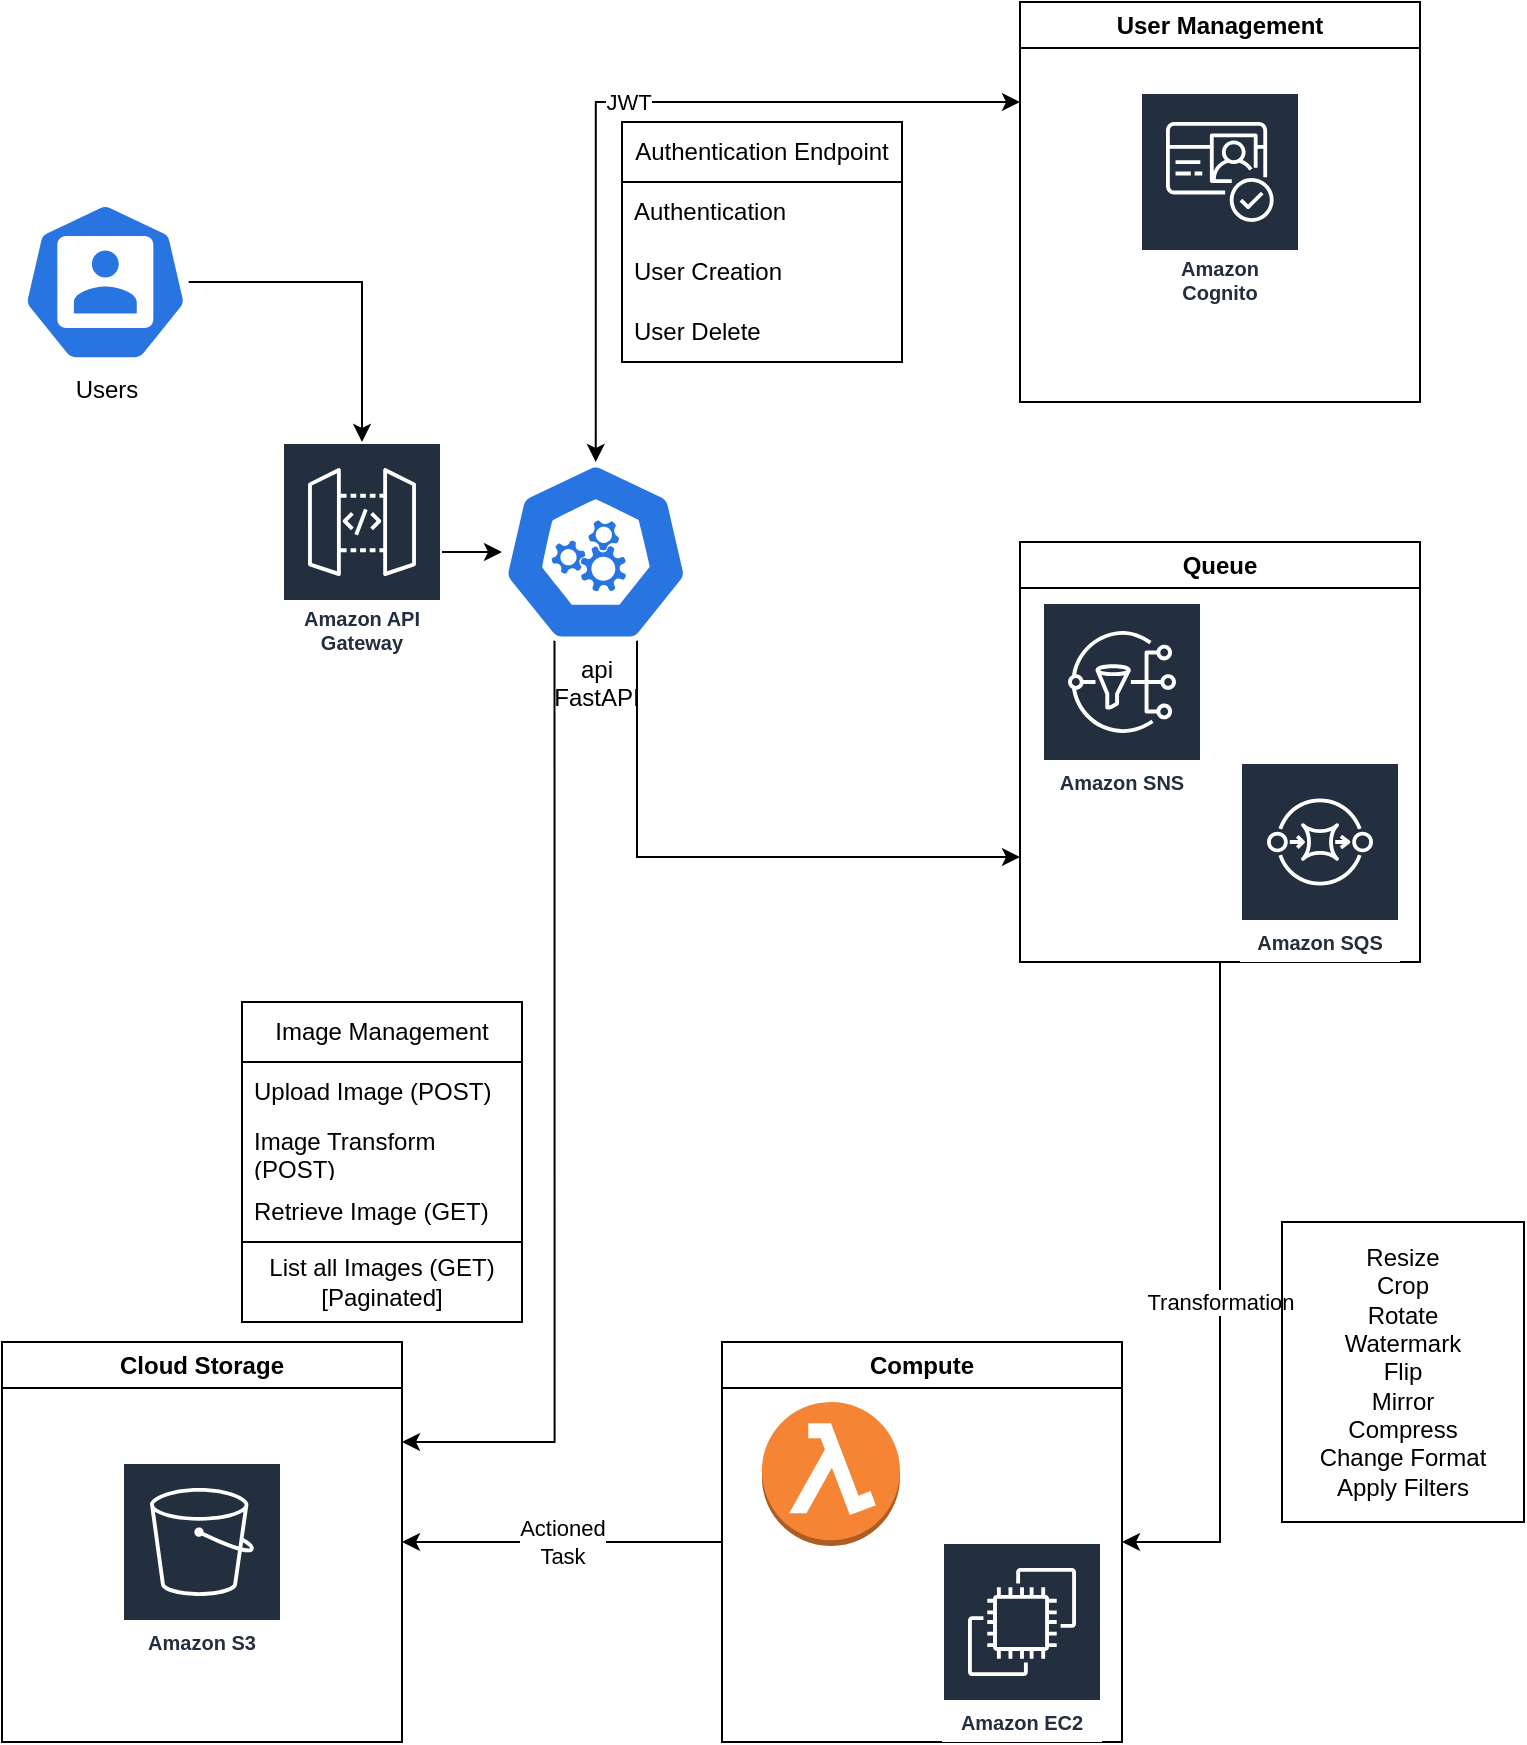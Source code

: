 <mxfile version="24.7.17">
  <diagram name="Page-1" id="X58M6MiDPaJugMH5M7qP">
    <mxGraphModel dx="1100" dy="929" grid="1" gridSize="10" guides="1" tooltips="1" connect="1" arrows="1" fold="1" page="1" pageScale="1" pageWidth="850" pageHeight="1100" math="0" shadow="0">
      <root>
        <mxCell id="0" />
        <mxCell id="1" parent="0" />
        <mxCell id="hINtiIYNp804mXkB7DZi-33" value="" style="edgeStyle=orthogonalEdgeStyle;rounded=0;orthogonalLoop=1;jettySize=auto;html=1;exitX=0.72;exitY=0.99;exitDx=0;exitDy=0;exitPerimeter=0;entryX=0;entryY=0.75;entryDx=0;entryDy=0;" edge="1" parent="1" source="hINtiIYNp804mXkB7DZi-2" target="hINtiIYNp804mXkB7DZi-32">
          <mxGeometry relative="1" as="geometry" />
        </mxCell>
        <mxCell id="hINtiIYNp804mXkB7DZi-36" style="edgeStyle=orthogonalEdgeStyle;rounded=0;orthogonalLoop=1;jettySize=auto;html=1;exitX=0.28;exitY=0.99;exitDx=0;exitDy=0;exitPerimeter=0;entryX=1;entryY=0.25;entryDx=0;entryDy=0;" edge="1" parent="1" source="hINtiIYNp804mXkB7DZi-2" target="hINtiIYNp804mXkB7DZi-28">
          <mxGeometry relative="1" as="geometry" />
        </mxCell>
        <mxCell id="hINtiIYNp804mXkB7DZi-2" value="api&lt;div&gt;FastAPI&lt;/div&gt;" style="aspect=fixed;sketch=0;html=1;dashed=0;whitespace=wrap;verticalLabelPosition=bottom;verticalAlign=top;fillColor=#2875E2;strokeColor=#ffffff;points=[[0.005,0.63,0],[0.1,0.2,0],[0.9,0.2,0],[0.5,0,0],[0.995,0.63,0],[0.72,0.99,0],[0.5,1,0],[0.28,0.99,0]];shape=mxgraph.kubernetes.icon2;prIcon=api" vertex="1" parent="1">
          <mxGeometry x="260" y="240" width="93.75" height="90" as="geometry" />
        </mxCell>
        <mxCell id="hINtiIYNp804mXkB7DZi-44" style="edgeStyle=orthogonalEdgeStyle;rounded=0;orthogonalLoop=1;jettySize=auto;html=1;" edge="1" parent="1" source="hINtiIYNp804mXkB7DZi-3" target="hINtiIYNp804mXkB7DZi-43">
          <mxGeometry relative="1" as="geometry" />
        </mxCell>
        <mxCell id="hINtiIYNp804mXkB7DZi-3" value="Users" style="aspect=fixed;sketch=0;html=1;dashed=0;whitespace=wrap;verticalLabelPosition=bottom;verticalAlign=top;fillColor=#2875E2;strokeColor=#ffffff;points=[[0.005,0.63,0],[0.1,0.2,0],[0.9,0.2,0],[0.5,0,0],[0.995,0.63,0],[0.72,0.99,0],[0.5,1,0],[0.28,0.99,0]];shape=mxgraph.kubernetes.icon2;prIcon=user" vertex="1" parent="1">
          <mxGeometry x="20" y="110" width="83.33" height="80" as="geometry" />
        </mxCell>
        <mxCell id="hINtiIYNp804mXkB7DZi-8" value="JWT" style="edgeStyle=orthogonalEdgeStyle;rounded=0;orthogonalLoop=1;jettySize=auto;html=1;exitX=0.5;exitY=0;exitDx=0;exitDy=0;exitPerimeter=0;startArrow=classic;startFill=1;entryX=0;entryY=0.25;entryDx=0;entryDy=0;" edge="1" parent="1" source="hINtiIYNp804mXkB7DZi-2" target="hINtiIYNp804mXkB7DZi-38">
          <mxGeometry relative="1" as="geometry">
            <mxPoint x="580" y="59" as="targetPoint" />
          </mxGeometry>
        </mxCell>
        <mxCell id="hINtiIYNp804mXkB7DZi-35" value="Actioned&lt;br&gt;Task" style="edgeStyle=orthogonalEdgeStyle;rounded=0;orthogonalLoop=1;jettySize=auto;html=1;exitX=0;exitY=0.5;exitDx=0;exitDy=0;entryX=1;entryY=0.5;entryDx=0;entryDy=0;" edge="1" parent="1" source="hINtiIYNp804mXkB7DZi-9" target="hINtiIYNp804mXkB7DZi-28">
          <mxGeometry relative="1" as="geometry" />
        </mxCell>
        <mxCell id="hINtiIYNp804mXkB7DZi-9" value="Compute" style="swimlane;whiteSpace=wrap;html=1;" vertex="1" parent="1">
          <mxGeometry x="370" y="680" width="200" height="200" as="geometry" />
        </mxCell>
        <mxCell id="hINtiIYNp804mXkB7DZi-10" value="" style="outlineConnect=0;dashed=0;verticalLabelPosition=bottom;verticalAlign=top;align=center;html=1;shape=mxgraph.aws3.lambda_function;fillColor=#F58534;gradientColor=none;" vertex="1" parent="hINtiIYNp804mXkB7DZi-9">
          <mxGeometry x="20" y="30" width="69" height="72" as="geometry" />
        </mxCell>
        <mxCell id="hINtiIYNp804mXkB7DZi-11" value="Amazon EC2" style="sketch=0;outlineConnect=0;fontColor=#232F3E;gradientColor=none;strokeColor=#ffffff;fillColor=#232F3E;dashed=0;verticalLabelPosition=middle;verticalAlign=bottom;align=center;html=1;whiteSpace=wrap;fontSize=10;fontStyle=1;spacing=3;shape=mxgraph.aws4.productIcon;prIcon=mxgraph.aws4.ec2;" vertex="1" parent="hINtiIYNp804mXkB7DZi-9">
          <mxGeometry x="110" y="100" width="80" height="100" as="geometry" />
        </mxCell>
        <mxCell id="hINtiIYNp804mXkB7DZi-12" value="Authentication Endpoint" style="swimlane;fontStyle=0;childLayout=stackLayout;horizontal=1;startSize=30;horizontalStack=0;resizeParent=1;resizeParentMax=0;resizeLast=0;collapsible=1;marginBottom=0;whiteSpace=wrap;html=1;" vertex="1" parent="1">
          <mxGeometry x="320" y="70" width="140" height="120" as="geometry" />
        </mxCell>
        <mxCell id="hINtiIYNp804mXkB7DZi-13" value="Authentication" style="text;strokeColor=none;fillColor=none;align=left;verticalAlign=middle;spacingLeft=4;spacingRight=4;overflow=hidden;points=[[0,0.5],[1,0.5]];portConstraint=eastwest;rotatable=0;whiteSpace=wrap;html=1;" vertex="1" parent="hINtiIYNp804mXkB7DZi-12">
          <mxGeometry y="30" width="140" height="30" as="geometry" />
        </mxCell>
        <mxCell id="hINtiIYNp804mXkB7DZi-14" value="User Creation" style="text;strokeColor=none;fillColor=none;align=left;verticalAlign=middle;spacingLeft=4;spacingRight=4;overflow=hidden;points=[[0,0.5],[1,0.5]];portConstraint=eastwest;rotatable=0;whiteSpace=wrap;html=1;" vertex="1" parent="hINtiIYNp804mXkB7DZi-12">
          <mxGeometry y="60" width="140" height="30" as="geometry" />
        </mxCell>
        <mxCell id="hINtiIYNp804mXkB7DZi-15" value="User Delete" style="text;strokeColor=none;fillColor=none;align=left;verticalAlign=middle;spacingLeft=4;spacingRight=4;overflow=hidden;points=[[0,0.5],[1,0.5]];portConstraint=eastwest;rotatable=0;whiteSpace=wrap;html=1;" vertex="1" parent="hINtiIYNp804mXkB7DZi-12">
          <mxGeometry y="90" width="140" height="30" as="geometry" />
        </mxCell>
        <mxCell id="hINtiIYNp804mXkB7DZi-16" value="Image Management" style="swimlane;fontStyle=0;childLayout=stackLayout;horizontal=1;startSize=30;horizontalStack=0;resizeParent=1;resizeParentMax=0;resizeLast=0;collapsible=1;marginBottom=0;whiteSpace=wrap;html=1;" vertex="1" parent="1">
          <mxGeometry x="130" y="510" width="140" height="120" as="geometry" />
        </mxCell>
        <mxCell id="hINtiIYNp804mXkB7DZi-17" value="Upload Image (POST)" style="text;strokeColor=none;fillColor=none;align=left;verticalAlign=middle;spacingLeft=4;spacingRight=4;overflow=hidden;points=[[0,0.5],[1,0.5]];portConstraint=eastwest;rotatable=0;whiteSpace=wrap;html=1;" vertex="1" parent="hINtiIYNp804mXkB7DZi-16">
          <mxGeometry y="30" width="140" height="30" as="geometry" />
        </mxCell>
        <mxCell id="hINtiIYNp804mXkB7DZi-18" value="Image Transform (POST)" style="text;strokeColor=none;fillColor=none;align=left;verticalAlign=middle;spacingLeft=4;spacingRight=4;overflow=hidden;points=[[0,0.5],[1,0.5]];portConstraint=eastwest;rotatable=0;whiteSpace=wrap;html=1;" vertex="1" parent="hINtiIYNp804mXkB7DZi-16">
          <mxGeometry y="60" width="140" height="30" as="geometry" />
        </mxCell>
        <mxCell id="hINtiIYNp804mXkB7DZi-19" value="Retrieve Image (GET)" style="text;strokeColor=none;fillColor=none;align=left;verticalAlign=middle;spacingLeft=4;spacingRight=4;overflow=hidden;points=[[0,0.5],[1,0.5]];portConstraint=eastwest;rotatable=0;whiteSpace=wrap;html=1;" vertex="1" parent="hINtiIYNp804mXkB7DZi-16">
          <mxGeometry y="90" width="140" height="30" as="geometry" />
        </mxCell>
        <mxCell id="hINtiIYNp804mXkB7DZi-25" value="List all Images (GET)&lt;div&gt;[Paginated]&lt;/div&gt;" style="rounded=0;whiteSpace=wrap;html=1;" vertex="1" parent="1">
          <mxGeometry x="130" y="630" width="140" height="40" as="geometry" />
        </mxCell>
        <mxCell id="hINtiIYNp804mXkB7DZi-28" value="Cloud Storage" style="swimlane;whiteSpace=wrap;html=1;" vertex="1" parent="1">
          <mxGeometry x="10" y="680" width="200" height="200" as="geometry" />
        </mxCell>
        <mxCell id="hINtiIYNp804mXkB7DZi-1" value="Amazon S3" style="sketch=0;outlineConnect=0;fontColor=#232F3E;gradientColor=none;strokeColor=#ffffff;fillColor=#232F3E;dashed=0;verticalLabelPosition=middle;verticalAlign=bottom;align=center;html=1;whiteSpace=wrap;fontSize=10;fontStyle=1;spacing=3;shape=mxgraph.aws4.productIcon;prIcon=mxgraph.aws4.s3;" vertex="1" parent="hINtiIYNp804mXkB7DZi-28">
          <mxGeometry x="60" y="60" width="80" height="100" as="geometry" />
        </mxCell>
        <mxCell id="hINtiIYNp804mXkB7DZi-34" value="Transformation" style="edgeStyle=orthogonalEdgeStyle;rounded=0;orthogonalLoop=1;jettySize=auto;html=1;exitX=0.5;exitY=1;exitDx=0;exitDy=0;entryX=1;entryY=0.5;entryDx=0;entryDy=0;" edge="1" parent="1" source="hINtiIYNp804mXkB7DZi-32" target="hINtiIYNp804mXkB7DZi-9">
          <mxGeometry relative="1" as="geometry" />
        </mxCell>
        <mxCell id="hINtiIYNp804mXkB7DZi-32" value="Queue" style="swimlane;whiteSpace=wrap;html=1;" vertex="1" parent="1">
          <mxGeometry x="519" y="280" width="200" height="210" as="geometry" />
        </mxCell>
        <mxCell id="hINtiIYNp804mXkB7DZi-31" value="Amazon SQS" style="sketch=0;outlineConnect=0;fontColor=#232F3E;gradientColor=none;strokeColor=#ffffff;fillColor=#232F3E;dashed=0;verticalLabelPosition=middle;verticalAlign=bottom;align=center;html=1;whiteSpace=wrap;fontSize=10;fontStyle=1;spacing=3;shape=mxgraph.aws4.productIcon;prIcon=mxgraph.aws4.sqs;" vertex="1" parent="hINtiIYNp804mXkB7DZi-32">
          <mxGeometry x="110" y="110" width="80" height="100" as="geometry" />
        </mxCell>
        <mxCell id="hINtiIYNp804mXkB7DZi-30" value="Amazon SNS" style="sketch=0;outlineConnect=0;fontColor=#232F3E;gradientColor=none;strokeColor=#ffffff;fillColor=#232F3E;dashed=0;verticalLabelPosition=middle;verticalAlign=bottom;align=center;html=1;whiteSpace=wrap;fontSize=10;fontStyle=1;spacing=3;shape=mxgraph.aws4.productIcon;prIcon=mxgraph.aws4.sns;" vertex="1" parent="hINtiIYNp804mXkB7DZi-32">
          <mxGeometry x="11" y="30" width="80" height="100" as="geometry" />
        </mxCell>
        <mxCell id="hINtiIYNp804mXkB7DZi-38" value="User Management" style="swimlane;whiteSpace=wrap;html=1;" vertex="1" parent="1">
          <mxGeometry x="519" y="10" width="200" height="200" as="geometry" />
        </mxCell>
        <mxCell id="hINtiIYNp804mXkB7DZi-37" value="Amazon Cognito" style="sketch=0;outlineConnect=0;fontColor=#232F3E;gradientColor=none;strokeColor=#ffffff;fillColor=#232F3E;dashed=0;verticalLabelPosition=middle;verticalAlign=bottom;align=center;html=1;whiteSpace=wrap;fontSize=10;fontStyle=1;spacing=3;shape=mxgraph.aws4.productIcon;prIcon=mxgraph.aws4.cognito;" vertex="1" parent="hINtiIYNp804mXkB7DZi-38">
          <mxGeometry x="60" y="45" width="80" height="110" as="geometry" />
        </mxCell>
        <mxCell id="hINtiIYNp804mXkB7DZi-42" value="Resize&lt;div&gt;Crop&lt;/div&gt;&lt;div&gt;Rotate&lt;/div&gt;&lt;div&gt;Watermark&lt;/div&gt;&lt;div&gt;Flip&lt;/div&gt;&lt;div&gt;Mirror&lt;/div&gt;&lt;div&gt;Compress&lt;/div&gt;&lt;div&gt;Change Format&lt;/div&gt;&lt;div&gt;Apply Filters&lt;/div&gt;" style="text;html=1;align=center;verticalAlign=middle;whiteSpace=wrap;rounded=0;textShadow=0;strokeColor=default;" vertex="1" parent="1">
          <mxGeometry x="650" y="620" width="121" height="150" as="geometry" />
        </mxCell>
        <mxCell id="hINtiIYNp804mXkB7DZi-45" value="" style="edgeStyle=orthogonalEdgeStyle;rounded=0;orthogonalLoop=1;jettySize=auto;html=1;" edge="1" parent="1" source="hINtiIYNp804mXkB7DZi-43" target="hINtiIYNp804mXkB7DZi-2">
          <mxGeometry relative="1" as="geometry" />
        </mxCell>
        <mxCell id="hINtiIYNp804mXkB7DZi-43" value="Amazon API Gateway" style="sketch=0;outlineConnect=0;fontColor=#232F3E;gradientColor=none;strokeColor=#ffffff;fillColor=#232F3E;dashed=0;verticalLabelPosition=middle;verticalAlign=bottom;align=center;html=1;whiteSpace=wrap;fontSize=10;fontStyle=1;spacing=3;shape=mxgraph.aws4.productIcon;prIcon=mxgraph.aws4.api_gateway;" vertex="1" parent="1">
          <mxGeometry x="150" y="230" width="80" height="110" as="geometry" />
        </mxCell>
      </root>
    </mxGraphModel>
  </diagram>
</mxfile>
